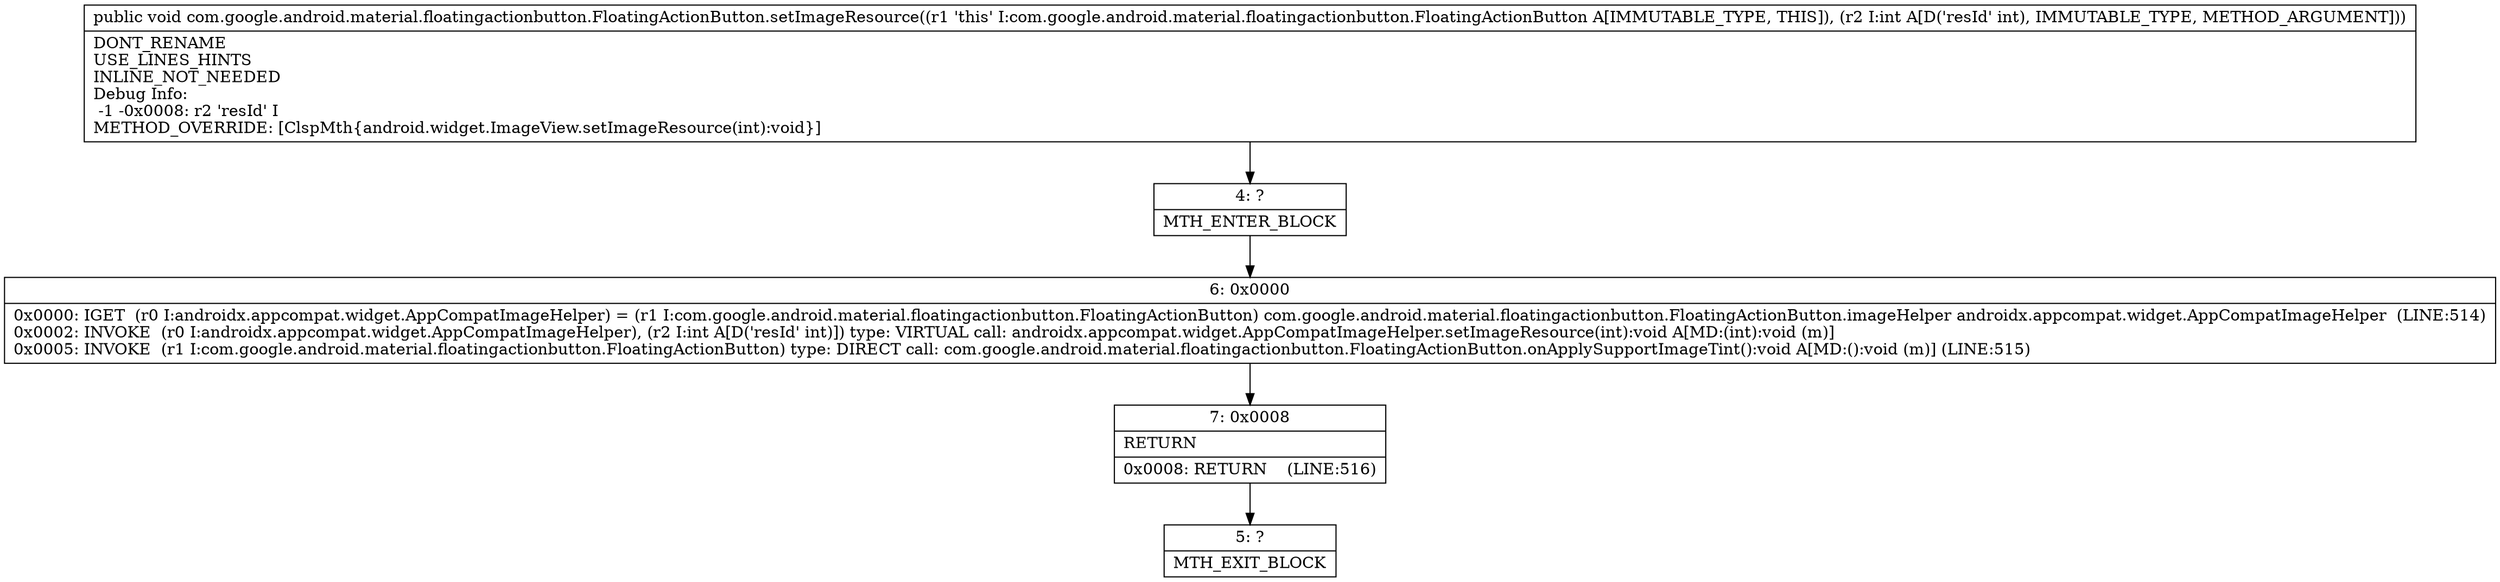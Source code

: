 digraph "CFG forcom.google.android.material.floatingactionbutton.FloatingActionButton.setImageResource(I)V" {
Node_4 [shape=record,label="{4\:\ ?|MTH_ENTER_BLOCK\l}"];
Node_6 [shape=record,label="{6\:\ 0x0000|0x0000: IGET  (r0 I:androidx.appcompat.widget.AppCompatImageHelper) = (r1 I:com.google.android.material.floatingactionbutton.FloatingActionButton) com.google.android.material.floatingactionbutton.FloatingActionButton.imageHelper androidx.appcompat.widget.AppCompatImageHelper  (LINE:514)\l0x0002: INVOKE  (r0 I:androidx.appcompat.widget.AppCompatImageHelper), (r2 I:int A[D('resId' int)]) type: VIRTUAL call: androidx.appcompat.widget.AppCompatImageHelper.setImageResource(int):void A[MD:(int):void (m)]\l0x0005: INVOKE  (r1 I:com.google.android.material.floatingactionbutton.FloatingActionButton) type: DIRECT call: com.google.android.material.floatingactionbutton.FloatingActionButton.onApplySupportImageTint():void A[MD:():void (m)] (LINE:515)\l}"];
Node_7 [shape=record,label="{7\:\ 0x0008|RETURN\l|0x0008: RETURN    (LINE:516)\l}"];
Node_5 [shape=record,label="{5\:\ ?|MTH_EXIT_BLOCK\l}"];
MethodNode[shape=record,label="{public void com.google.android.material.floatingactionbutton.FloatingActionButton.setImageResource((r1 'this' I:com.google.android.material.floatingactionbutton.FloatingActionButton A[IMMUTABLE_TYPE, THIS]), (r2 I:int A[D('resId' int), IMMUTABLE_TYPE, METHOD_ARGUMENT]))  | DONT_RENAME\lUSE_LINES_HINTS\lINLINE_NOT_NEEDED\lDebug Info:\l  \-1 \-0x0008: r2 'resId' I\lMETHOD_OVERRIDE: [ClspMth\{android.widget.ImageView.setImageResource(int):void\}]\l}"];
MethodNode -> Node_4;Node_4 -> Node_6;
Node_6 -> Node_7;
Node_7 -> Node_5;
}

